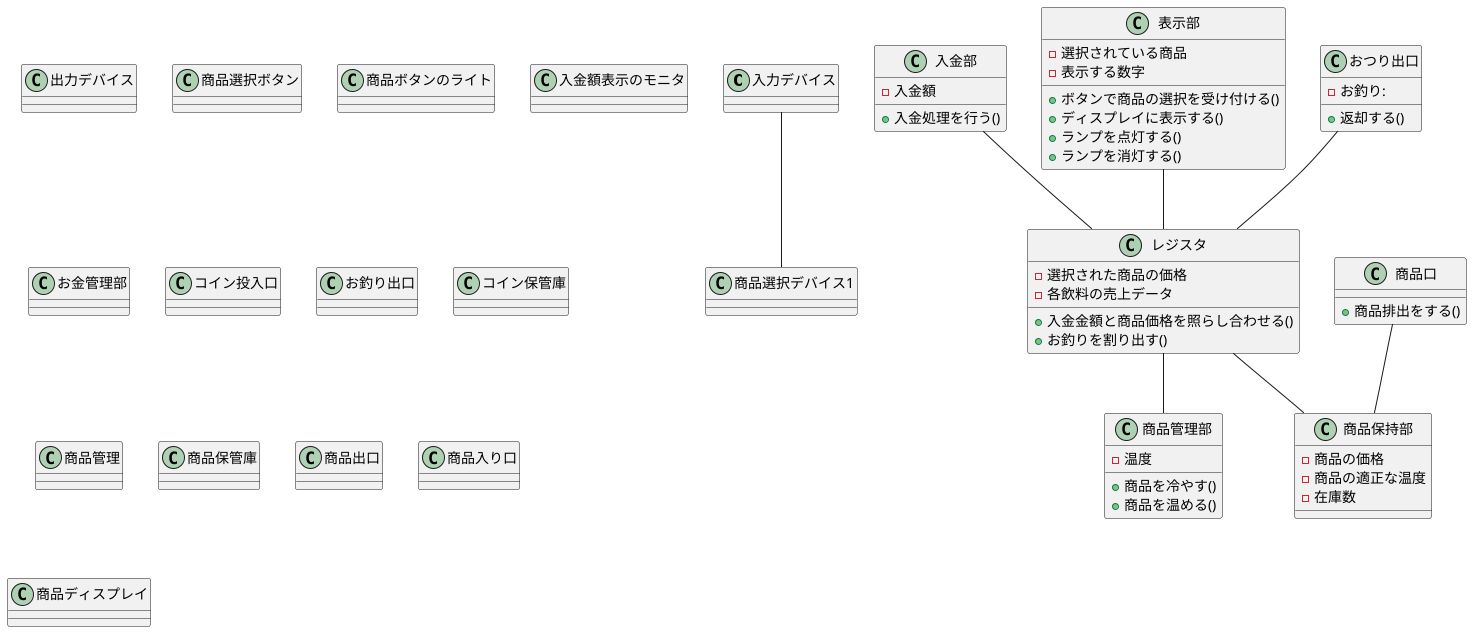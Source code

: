 @startuml

class 入力デバイス {

}

class 出力デバイス {

}

class 商品選択ボタン {

}

class 商品ボタンのライト {

}

class 入金額表示のモニタ {

}

class お金管理部 {

}

class コイン投入口 {

}

class お釣り出口 {

}

class コイン保管庫 {

}

class 商品管理 {

}

class 商品保管庫 {

}

class 商品出口 {

}

class 商品入り口 {

}

class 商品ディスプレイ {

}



class 入金部 {
    - 入金額
    + 入金処理を行う()
}

class 表示部 {
    - 選択されている商品
    - 表示する数字
    + ボタンで商品の選択を受け付ける()
    + ディスプレイに表示する()
    + ランプを点灯する()
    + ランプを消灯する()
}

class レジスタ {
    - 選択された商品の価格
    - 各飲料の売上データ
    + 入金金額と商品価格を照らし合わせる()
    + お釣りを割り出す()
}

class おつり出口 {
    - お釣り:
    + 返却する()
}

class 商品管理部 {
    - 温度
    + 商品を冷やす()
    + 商品を温める()
}

class 商品保持部 {
    - 商品の価格
    - 商品の適正な温度
    - 在庫数
}

class 商品口 {
    + 商品排出をする()
} 

レジスタ -- 商品保持部
商品口 -- 商品保持部
おつり出口 -- レジスタ
入金部 -- レジスタ
レジスタ -- 商品管理部
表示部 -- レジスタ

入力デバイス -- 商品選択デバイス1


@enduml

